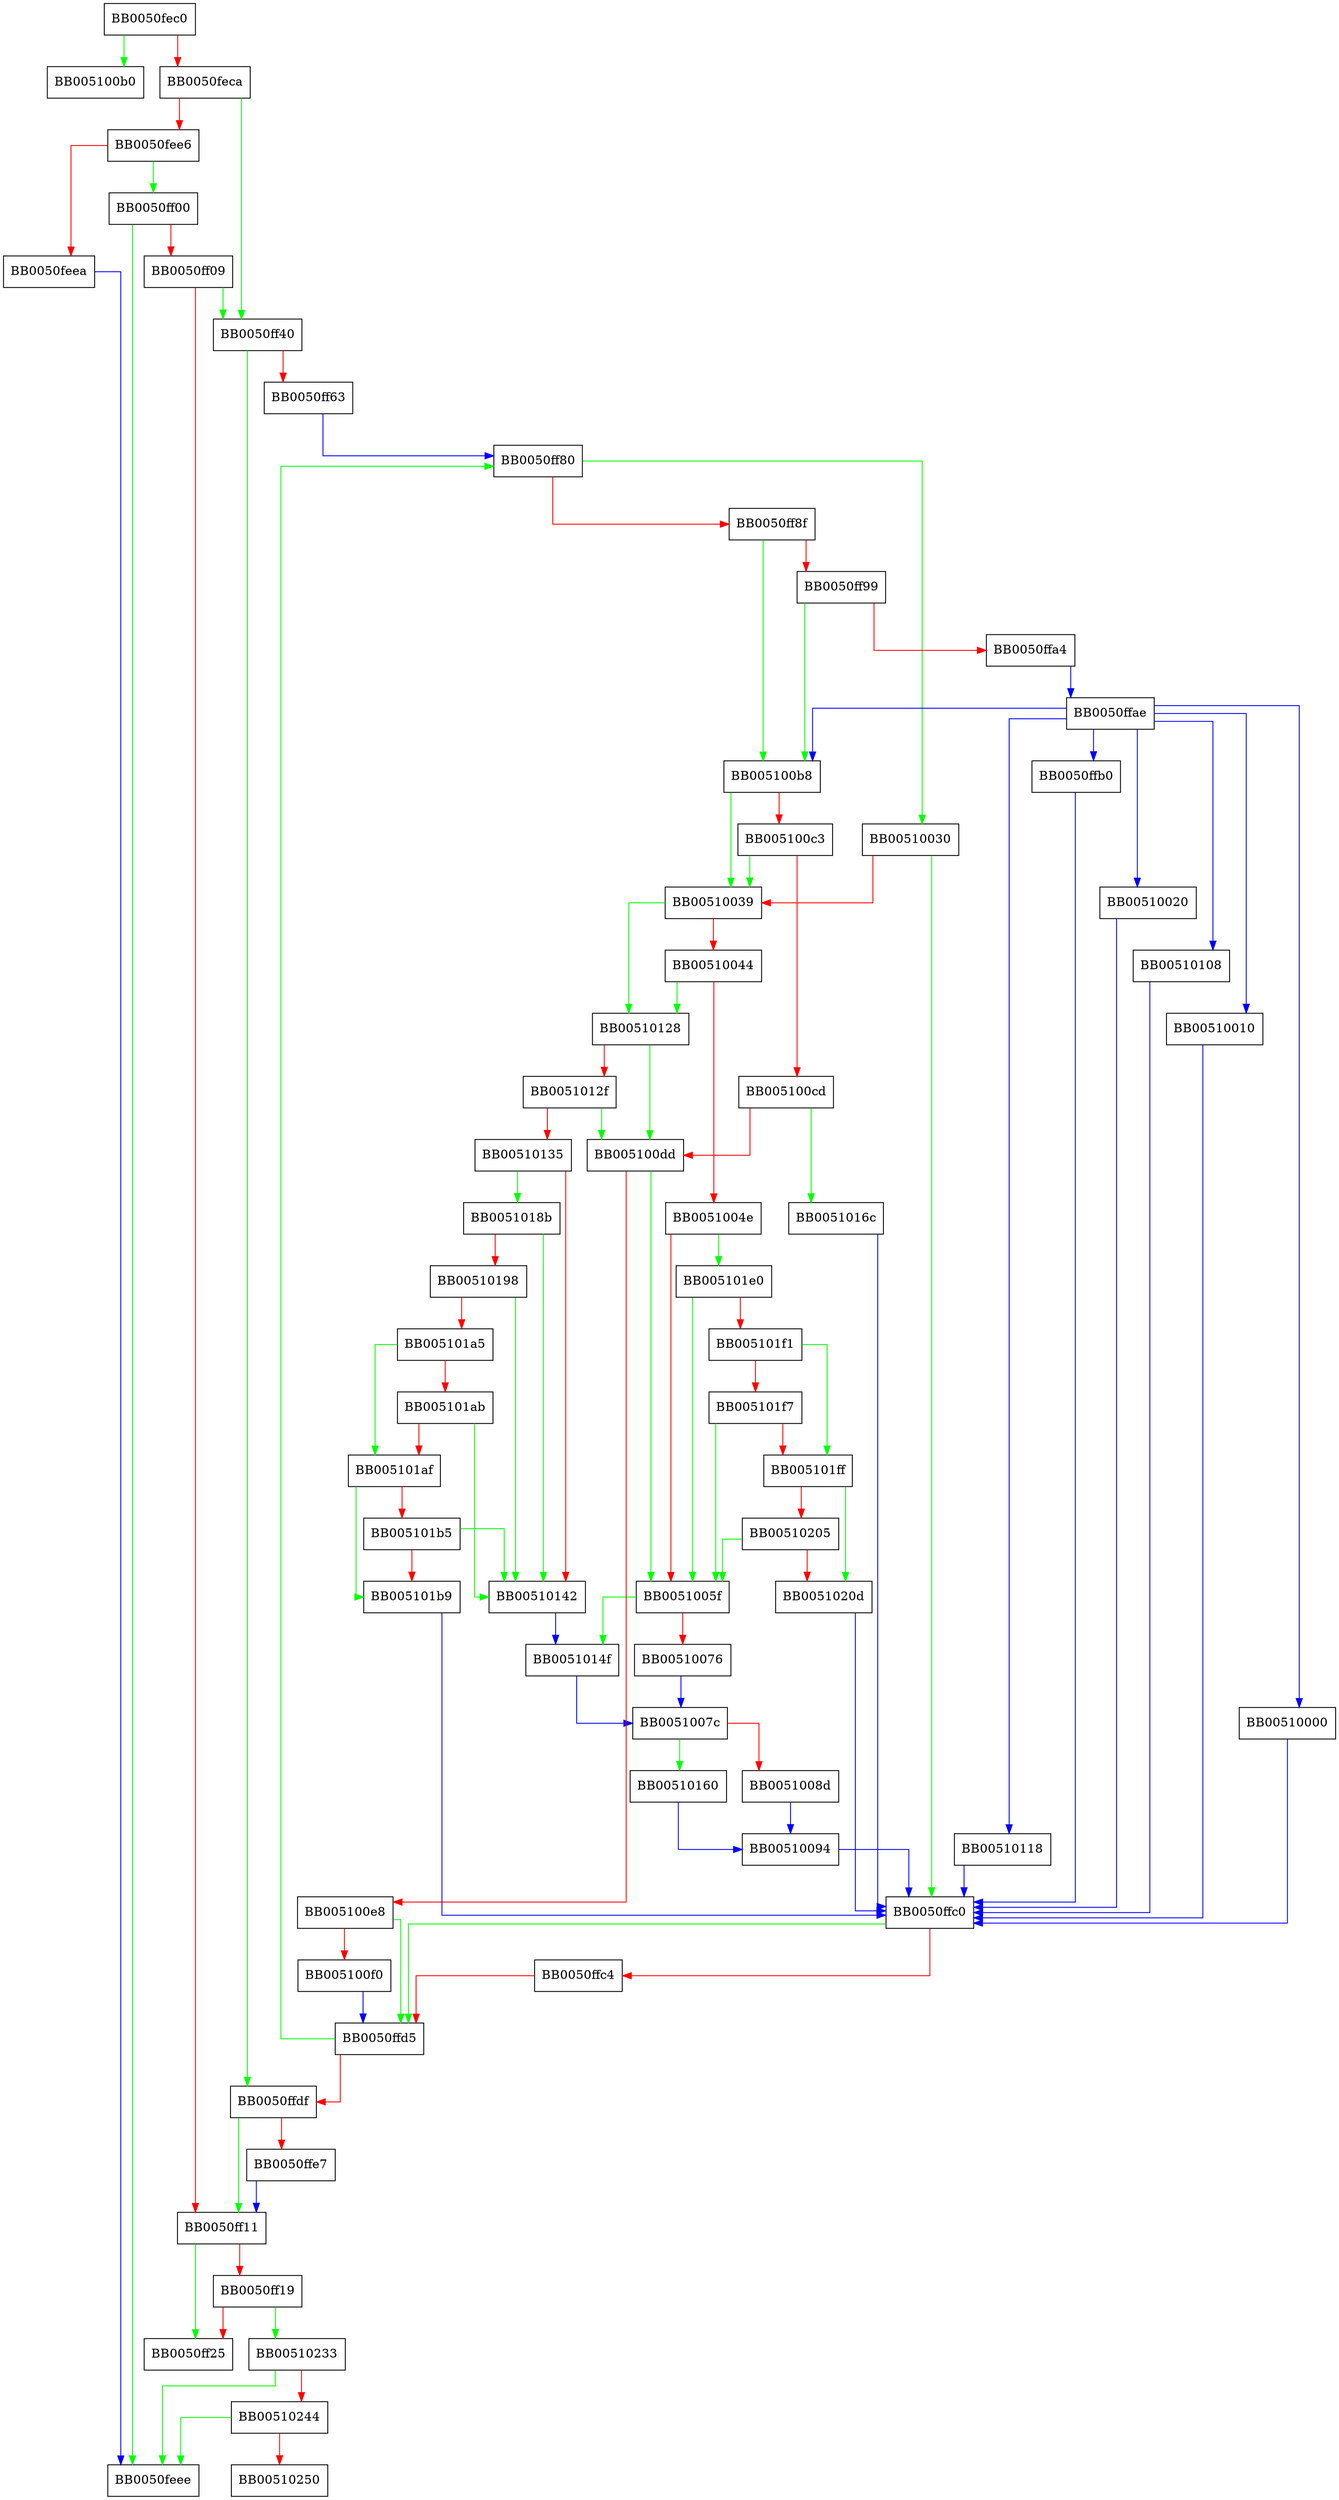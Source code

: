 digraph ossl_json_str {
  node [shape="box"];
  graph [splines=ortho];
  BB0050fec0 -> BB005100b0 [color="green"];
  BB0050fec0 -> BB0050feca [color="red"];
  BB0050feca -> BB0050ff40 [color="green"];
  BB0050feca -> BB0050fee6 [color="red"];
  BB0050fee6 -> BB0050ff00 [color="green"];
  BB0050fee6 -> BB0050feea [color="red"];
  BB0050feea -> BB0050feee [color="blue"];
  BB0050ff00 -> BB0050feee [color="green"];
  BB0050ff00 -> BB0050ff09 [color="red"];
  BB0050ff09 -> BB0050ff40 [color="green"];
  BB0050ff09 -> BB0050ff11 [color="red"];
  BB0050ff11 -> BB0050ff25 [color="green"];
  BB0050ff11 -> BB0050ff19 [color="red"];
  BB0050ff19 -> BB00510233 [color="green"];
  BB0050ff19 -> BB0050ff25 [color="red"];
  BB0050ff40 -> BB0050ffdf [color="green"];
  BB0050ff40 -> BB0050ff63 [color="red"];
  BB0050ff63 -> BB0050ff80 [color="blue"];
  BB0050ff80 -> BB00510030 [color="green"];
  BB0050ff80 -> BB0050ff8f [color="red"];
  BB0050ff8f -> BB005100b8 [color="green"];
  BB0050ff8f -> BB0050ff99 [color="red"];
  BB0050ff99 -> BB005100b8 [color="green"];
  BB0050ff99 -> BB0050ffa4 [color="red"];
  BB0050ffa4 -> BB0050ffae [color="blue"];
  BB0050ffae -> BB00510020 [color="blue"];
  BB0050ffae -> BB00510108 [color="blue"];
  BB0050ffae -> BB00510010 [color="blue"];
  BB0050ffae -> BB005100b8 [color="blue"];
  BB0050ffae -> BB00510000 [color="blue"];
  BB0050ffae -> BB00510118 [color="blue"];
  BB0050ffae -> BB0050ffb0 [color="blue"];
  BB0050ffb0 -> BB0050ffc0 [color="blue"];
  BB0050ffc0 -> BB0050ffd5 [color="green"];
  BB0050ffc0 -> BB0050ffc4 [color="red"];
  BB0050ffc4 -> BB0050ffd5 [color="red"];
  BB0050ffd5 -> BB0050ff80 [color="green"];
  BB0050ffd5 -> BB0050ffdf [color="red"];
  BB0050ffdf -> BB0050ff11 [color="green"];
  BB0050ffdf -> BB0050ffe7 [color="red"];
  BB0050ffe7 -> BB0050ff11 [color="blue"];
  BB00510000 -> BB0050ffc0 [color="blue"];
  BB00510010 -> BB0050ffc0 [color="blue"];
  BB00510020 -> BB0050ffc0 [color="blue"];
  BB00510030 -> BB0050ffc0 [color="green"];
  BB00510030 -> BB00510039 [color="red"];
  BB00510039 -> BB00510128 [color="green"];
  BB00510039 -> BB00510044 [color="red"];
  BB00510044 -> BB00510128 [color="green"];
  BB00510044 -> BB0051004e [color="red"];
  BB0051004e -> BB005101e0 [color="green"];
  BB0051004e -> BB0051005f [color="red"];
  BB0051005f -> BB0051014f [color="green"];
  BB0051005f -> BB00510076 [color="red"];
  BB00510076 -> BB0051007c [color="blue"];
  BB0051007c -> BB00510160 [color="green"];
  BB0051007c -> BB0051008d [color="red"];
  BB0051008d -> BB00510094 [color="blue"];
  BB00510094 -> BB0050ffc0 [color="blue"];
  BB005100b8 -> BB00510039 [color="green"];
  BB005100b8 -> BB005100c3 [color="red"];
  BB005100c3 -> BB00510039 [color="green"];
  BB005100c3 -> BB005100cd [color="red"];
  BB005100cd -> BB0051016c [color="green"];
  BB005100cd -> BB005100dd [color="red"];
  BB005100dd -> BB0051005f [color="green"];
  BB005100dd -> BB005100e8 [color="red"];
  BB005100e8 -> BB0050ffd5 [color="green"];
  BB005100e8 -> BB005100f0 [color="red"];
  BB005100f0 -> BB0050ffd5 [color="blue"];
  BB00510108 -> BB0050ffc0 [color="blue"];
  BB00510118 -> BB0050ffc0 [color="blue"];
  BB00510128 -> BB005100dd [color="green"];
  BB00510128 -> BB0051012f [color="red"];
  BB0051012f -> BB005100dd [color="green"];
  BB0051012f -> BB00510135 [color="red"];
  BB00510135 -> BB0051018b [color="green"];
  BB00510135 -> BB00510142 [color="red"];
  BB00510142 -> BB0051014f [color="blue"];
  BB0051014f -> BB0051007c [color="blue"];
  BB00510160 -> BB00510094 [color="blue"];
  BB0051016c -> BB0050ffc0 [color="blue"];
  BB0051018b -> BB00510142 [color="green"];
  BB0051018b -> BB00510198 [color="red"];
  BB00510198 -> BB00510142 [color="green"];
  BB00510198 -> BB005101a5 [color="red"];
  BB005101a5 -> BB005101af [color="green"];
  BB005101a5 -> BB005101ab [color="red"];
  BB005101ab -> BB00510142 [color="green"];
  BB005101ab -> BB005101af [color="red"];
  BB005101af -> BB005101b9 [color="green"];
  BB005101af -> BB005101b5 [color="red"];
  BB005101b5 -> BB00510142 [color="green"];
  BB005101b5 -> BB005101b9 [color="red"];
  BB005101b9 -> BB0050ffc0 [color="blue"];
  BB005101e0 -> BB0051005f [color="green"];
  BB005101e0 -> BB005101f1 [color="red"];
  BB005101f1 -> BB005101ff [color="green"];
  BB005101f1 -> BB005101f7 [color="red"];
  BB005101f7 -> BB0051005f [color="green"];
  BB005101f7 -> BB005101ff [color="red"];
  BB005101ff -> BB0051020d [color="green"];
  BB005101ff -> BB00510205 [color="red"];
  BB00510205 -> BB0051005f [color="green"];
  BB00510205 -> BB0051020d [color="red"];
  BB0051020d -> BB0050ffc0 [color="blue"];
  BB00510233 -> BB0050feee [color="green"];
  BB00510233 -> BB00510244 [color="red"];
  BB00510244 -> BB0050feee [color="green"];
  BB00510244 -> BB00510250 [color="red"];
}